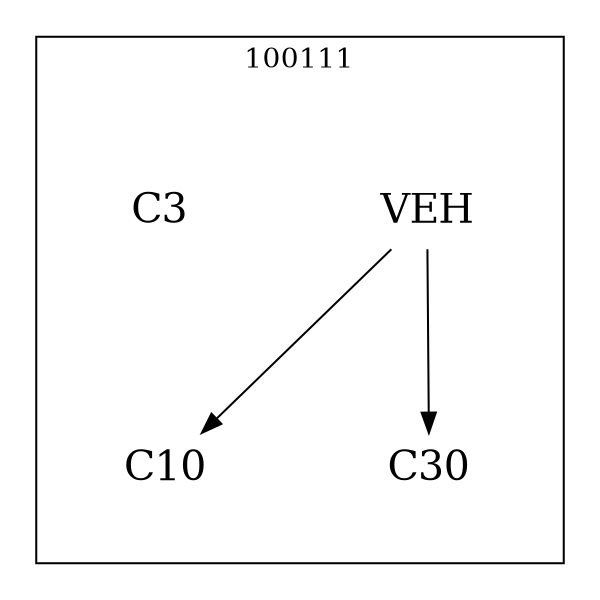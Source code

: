 strict digraph DAGS {
	size = "4,4!" ; ratio ="fill"; subgraph cluster_0{
			labeldoc = "t";
			label = "100111";node	[label= VEH, shape = plaintext, fontsize=20] VEH;node	[label= C3, shape = plaintext, fontsize=20] C3;node	[label= C10, shape = plaintext, fontsize=20] C10;node	[label= C30, shape = plaintext, fontsize=20] C30;
VEH->C10;
VEH->C30;
	}}